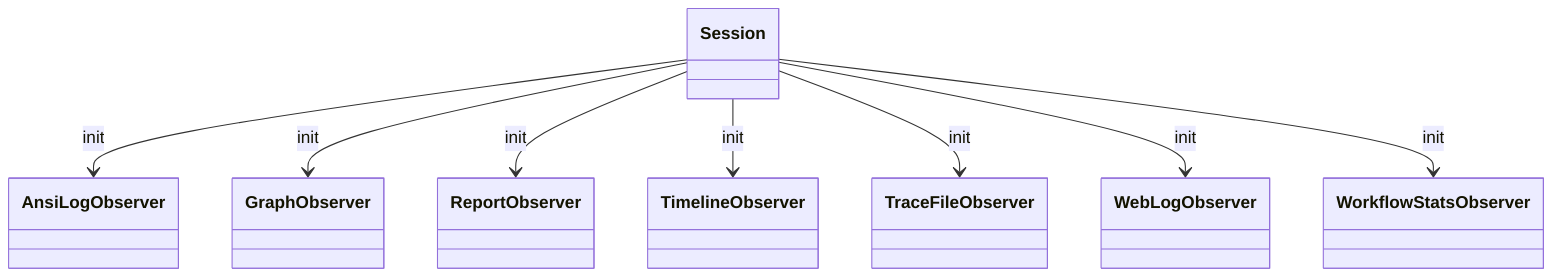 classDiagram
    %%
    %% nextflow.trace
    %%
    Session --> AnsiLogObserver : init
    Session --> GraphObserver : init
    Session --> ReportObserver : init
    Session --> TimelineObserver : init
    Session --> TraceFileObserver : init
    Session --> WebLogObserver : init
    Session --> WorkflowStatsObserver : init